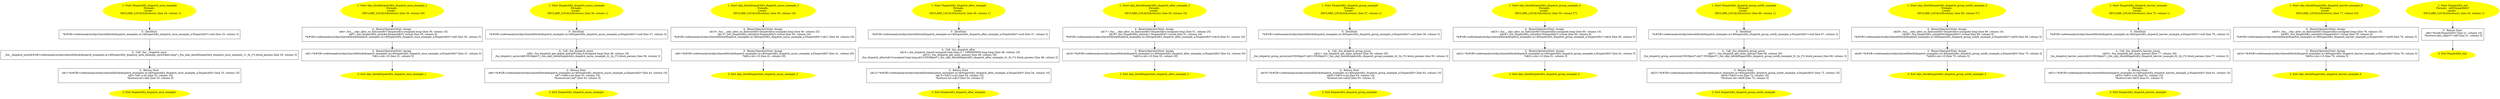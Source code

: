 /* @generated */
digraph iCFG {
"dispatch_once_example#DispatchEx#class.d3456446b1a2d5355c1767887cc8b62c_1" [label="1: Start DispatchEx_dispatch_once_example\nFormals: \nLocals:  \n   DECLARE_LOCALS(&return); [line 24, column 1]\n " color=yellow style=filled]
	

	 "dispatch_once_example#DispatchEx#class.d3456446b1a2d5355c1767887cc8b62c_1" -> "dispatch_once_example#DispatchEx#class.d3456446b1a2d5355c1767887cc8b62c_5" ;
"dispatch_once_example#DispatchEx#class.d3456446b1a2d5355c1767887cc8b62c_2" [label="2: Exit DispatchEx_dispatch_once_example \n  " color=yellow style=filled]
	

"dispatch_once_example#DispatchEx#class.d3456446b1a2d5355c1767887cc8b62c_3" [label="3:  Return Stmt \n   n$1=*&#GB<codetoanalyze/objc/shared/block/dispatch_examples.m>$DispatchEx_dispatch_once_example_a:DispatchEx* [line 33, column 10]\n  n$2=*n$1.x:int [line 33, column 10]\n  *&return:int=n$2 [line 33, column 3]\n " shape="box"]
	

	 "dispatch_once_example#DispatchEx#class.d3456446b1a2d5355c1767887cc8b62c_3" -> "dispatch_once_example#DispatchEx#class.d3456446b1a2d5355c1767887cc8b62c_2" ;
"dispatch_once_example#DispatchEx#class.d3456446b1a2d5355c1767887cc8b62c_4" [label="4:  Call _fun__dispatch_once \n   _fun__dispatch_once(&#GB<codetoanalyze/objc/shared/block/dispatch_examples.m>$DispatchEx_dispatch_once_example_onceToken:long*,(_fun_objc_blockDispatchEx_dispatch_once_example_1):_fn_(*)) block_params [line 29, column 3]\n " shape="box"]
	

	 "dispatch_once_example#DispatchEx#class.d3456446b1a2d5355c1767887cc8b62c_4" -> "dispatch_once_example#DispatchEx#class.d3456446b1a2d5355c1767887cc8b62c_3" ;
"dispatch_once_example#DispatchEx#class.d3456446b1a2d5355c1767887cc8b62c_5" [label="5:  DeclStmt \n   *&#GB<codetoanalyze/objc/shared/block/dispatch_examples.m>$DispatchEx_dispatch_once_example_a:DispatchEx*=null [line 25, column 3]\n " shape="box"]
	

	 "dispatch_once_example#DispatchEx#class.d3456446b1a2d5355c1767887cc8b62c_5" -> "dispatch_once_example#DispatchEx#class.d3456446b1a2d5355c1767887cc8b62c_4" ;
"objc_blockDispatchEx_dispatch_once_example_1.4b4341cb61d8b8d8f01e95edf36e4961_1" [label="1: Start objc_blockDispatchEx_dispatch_once_example_1\nFormals: \nLocals:  \n   DECLARE_LOCALS(&return); [line 29, column 29]\n " color=yellow style=filled]
	

	 "objc_blockDispatchEx_dispatch_once_example_1.4b4341cb61d8b8d8f01e95edf36e4961_1" -> "objc_blockDispatchEx_dispatch_once_example_1.4b4341cb61d8b8d8f01e95edf36e4961_4" ;
"objc_blockDispatchEx_dispatch_once_example_1.4b4341cb61d8b8d8f01e95edf36e4961_2" [label="2: Exit objc_blockDispatchEx_dispatch_once_example_1 \n  " color=yellow style=filled]
	

"objc_blockDispatchEx_dispatch_once_example_1.4b4341cb61d8b8d8f01e95edf36e4961_3" [label="3:  BinaryOperatorStmt: Assign \n   n$3=*&#GB<codetoanalyze/objc/shared/block/dispatch_examples.m>$DispatchEx_dispatch_once_example_a:DispatchEx* [line 31, column 5]\n  *n$3.x:int=10 [line 31, column 5]\n " shape="box"]
	

	 "objc_blockDispatchEx_dispatch_once_example_1.4b4341cb61d8b8d8f01e95edf36e4961_3" -> "objc_blockDispatchEx_dispatch_once_example_1.4b4341cb61d8b8d8f01e95edf36e4961_2" ;
"objc_blockDispatchEx_dispatch_once_example_1.4b4341cb61d8b8d8f01e95edf36e4961_4" [label="4:  BinaryOperatorStmt: Assign \n   n$4=_fun___objc_alloc_no_fail(sizeof(t=DispatchEx):unsigned long) [line 30, column 10]\n  n$5=_fun_DispatchEx_init(n$4:DispatchEx*) virtual [line 30, column 9]\n  *&#GB<codetoanalyze/objc/shared/block/dispatch_examples.m>$DispatchEx_dispatch_once_example_a:DispatchEx*=n$5 [line 30, column 5]\n " shape="box"]
	

	 "objc_blockDispatchEx_dispatch_once_example_1.4b4341cb61d8b8d8f01e95edf36e4961_4" -> "objc_blockDispatchEx_dispatch_once_example_1.4b4341cb61d8b8d8f01e95edf36e4961_3" ;
"dispatch_async_example#DispatchEx#class.5c5d7347be2a9654ad7e32514189fe54_1" [label="1: Start DispatchEx_dispatch_async_example\nFormals: \nLocals:  \n   DECLARE_LOCALS(&return); [line 36, column 1]\n " color=yellow style=filled]
	

	 "dispatch_async_example#DispatchEx#class.5c5d7347be2a9654ad7e32514189fe54_1" -> "dispatch_async_example#DispatchEx#class.5c5d7347be2a9654ad7e32514189fe54_5" ;
"dispatch_async_example#DispatchEx#class.5c5d7347be2a9654ad7e32514189fe54_2" [label="2: Exit DispatchEx_dispatch_async_example \n  " color=yellow style=filled]
	

"dispatch_async_example#DispatchEx#class.5c5d7347be2a9654ad7e32514189fe54_3" [label="3:  Return Stmt \n   n$6=*&#GB<codetoanalyze/objc/shared/block/dispatch_examples.m>$DispatchEx_dispatch_async_example_a:DispatchEx* [line 43, column 10]\n  n$7=*n$6.x:int [line 43, column 10]\n  *&return:int=n$7 [line 43, column 3]\n " shape="box"]
	

	 "dispatch_async_example#DispatchEx#class.5c5d7347be2a9654ad7e32514189fe54_3" -> "dispatch_async_example#DispatchEx#class.5c5d7347be2a9654ad7e32514189fe54_2" ;
"dispatch_async_example#DispatchEx#class.5c5d7347be2a9654ad7e32514189fe54_4" [label="4:  Call _fun_dispatch_async \n   n$8=_fun_dispatch_get_global_queue(0:long,0:unsigned long) [line 38, column 18]\n  _fun_dispatch_async(n$8:NSObject*,(_fun_objc_blockDispatchEx_dispatch_async_example_2):_fn_(*)) block_params [line 38, column 3]\n " shape="box"]
	

	 "dispatch_async_example#DispatchEx#class.5c5d7347be2a9654ad7e32514189fe54_4" -> "dispatch_async_example#DispatchEx#class.5c5d7347be2a9654ad7e32514189fe54_3" ;
"dispatch_async_example#DispatchEx#class.5c5d7347be2a9654ad7e32514189fe54_5" [label="5:  DeclStmt \n   *&#GB<codetoanalyze/objc/shared/block/dispatch_examples.m>$DispatchEx_dispatch_async_example_a:DispatchEx*=null [line 37, column 3]\n " shape="box"]
	

	 "dispatch_async_example#DispatchEx#class.5c5d7347be2a9654ad7e32514189fe54_5" -> "dispatch_async_example#DispatchEx#class.5c5d7347be2a9654ad7e32514189fe54_4" ;
"objc_blockDispatchEx_dispatch_async_example_2.6510e5756fbcdafec0a18e8d5493346b_1" [label="1: Start objc_blockDispatchEx_dispatch_async_example_2\nFormals: \nLocals:  \n   DECLARE_LOCALS(&return); [line 39, column 18]\n " color=yellow style=filled]
	

	 "objc_blockDispatchEx_dispatch_async_example_2.6510e5756fbcdafec0a18e8d5493346b_1" -> "objc_blockDispatchEx_dispatch_async_example_2.6510e5756fbcdafec0a18e8d5493346b_4" ;
"objc_blockDispatchEx_dispatch_async_example_2.6510e5756fbcdafec0a18e8d5493346b_2" [label="2: Exit objc_blockDispatchEx_dispatch_async_example_2 \n  " color=yellow style=filled]
	

"objc_blockDispatchEx_dispatch_async_example_2.6510e5756fbcdafec0a18e8d5493346b_3" [label="3:  BinaryOperatorStmt: Assign \n   n$9=*&#GB<codetoanalyze/objc/shared/block/dispatch_examples.m>$DispatchEx_dispatch_async_example_a:DispatchEx* [line 41, column 20]\n  *n$9.x:int=10 [line 41, column 20]\n " shape="box"]
	

	 "objc_blockDispatchEx_dispatch_async_example_2.6510e5756fbcdafec0a18e8d5493346b_3" -> "objc_blockDispatchEx_dispatch_async_example_2.6510e5756fbcdafec0a18e8d5493346b_2" ;
"objc_blockDispatchEx_dispatch_async_example_2.6510e5756fbcdafec0a18e8d5493346b_4" [label="4:  BinaryOperatorStmt: Assign \n   n$10=_fun___objc_alloc_no_fail(sizeof(t=DispatchEx):unsigned long) [line 40, column 25]\n  n$11=_fun_DispatchEx_init(n$10:DispatchEx*) virtual [line 40, column 24]\n  *&#GB<codetoanalyze/objc/shared/block/dispatch_examples.m>$DispatchEx_dispatch_async_example_a:DispatchEx*=n$11 [line 40, column 20]\n " shape="box"]
	

	 "objc_blockDispatchEx_dispatch_async_example_2.6510e5756fbcdafec0a18e8d5493346b_4" -> "objc_blockDispatchEx_dispatch_async_example_2.6510e5756fbcdafec0a18e8d5493346b_3" ;
"dispatch_after_example#DispatchEx#class.1d25856bd99eb1ef683c8f65ff46d05d_1" [label="1: Start DispatchEx_dispatch_after_example\nFormals: \nLocals:  \n   DECLARE_LOCALS(&return); [line 46, column 1]\n " color=yellow style=filled]
	

	 "dispatch_after_example#DispatchEx#class.1d25856bd99eb1ef683c8f65ff46d05d_1" -> "dispatch_after_example#DispatchEx#class.1d25856bd99eb1ef683c8f65ff46d05d_5" ;
"dispatch_after_example#DispatchEx#class.1d25856bd99eb1ef683c8f65ff46d05d_2" [label="2: Exit DispatchEx_dispatch_after_example \n  " color=yellow style=filled]
	

"dispatch_after_example#DispatchEx#class.1d25856bd99eb1ef683c8f65ff46d05d_3" [label="3:  Return Stmt \n   n$12=*&#GB<codetoanalyze/objc/shared/block/dispatch_examples.m>$DispatchEx_dispatch_after_example_a:DispatchEx* [line 54, column 10]\n  n$13=*n$12.x:int [line 54, column 10]\n  *&return:int=n$13 [line 54, column 3]\n " shape="box"]
	

	 "dispatch_after_example#DispatchEx#class.1d25856bd99eb1ef683c8f65ff46d05d_3" -> "dispatch_after_example#DispatchEx#class.1d25856bd99eb1ef683c8f65ff46d05d_2" ;
"dispatch_after_example#DispatchEx#class.1d25856bd99eb1ef683c8f65ff46d05d_4" [label="4:  Call _fun_dispatch_after \n   n$14=_fun_dispatch_time(0:unsigned long long,(2 * 1000000000):long long) [line 48, column 18]\n  n$15=_fun_dispatch_get_main_queue() [line 49, column 18]\n  _fun_dispatch_after(n$14:unsigned long long,n$15:NSObject*,(_fun_objc_blockDispatchEx_dispatch_after_example_3):_fn_(*)) block_params [line 48, column 3]\n " shape="box"]
	

	 "dispatch_after_example#DispatchEx#class.1d25856bd99eb1ef683c8f65ff46d05d_4" -> "dispatch_after_example#DispatchEx#class.1d25856bd99eb1ef683c8f65ff46d05d_3" ;
"dispatch_after_example#DispatchEx#class.1d25856bd99eb1ef683c8f65ff46d05d_5" [label="5:  DeclStmt \n   *&#GB<codetoanalyze/objc/shared/block/dispatch_examples.m>$DispatchEx_dispatch_after_example_a:DispatchEx*=null [line 47, column 3]\n " shape="box"]
	

	 "dispatch_after_example#DispatchEx#class.1d25856bd99eb1ef683c8f65ff46d05d_5" -> "dispatch_after_example#DispatchEx#class.1d25856bd99eb1ef683c8f65ff46d05d_4" ;
"objc_blockDispatchEx_dispatch_after_example_3.380a17f45400d49d71ce1ba1c29a6ba4_1" [label="1: Start objc_blockDispatchEx_dispatch_after_example_3\nFormals: \nLocals:  \n   DECLARE_LOCALS(&return); [line 50, column 18]\n " color=yellow style=filled]
	

	 "objc_blockDispatchEx_dispatch_after_example_3.380a17f45400d49d71ce1ba1c29a6ba4_1" -> "objc_blockDispatchEx_dispatch_after_example_3.380a17f45400d49d71ce1ba1c29a6ba4_4" ;
"objc_blockDispatchEx_dispatch_after_example_3.380a17f45400d49d71ce1ba1c29a6ba4_2" [label="2: Exit objc_blockDispatchEx_dispatch_after_example_3 \n  " color=yellow style=filled]
	

"objc_blockDispatchEx_dispatch_after_example_3.380a17f45400d49d71ce1ba1c29a6ba4_3" [label="3:  BinaryOperatorStmt: Assign \n   n$16=*&#GB<codetoanalyze/objc/shared/block/dispatch_examples.m>$DispatchEx_dispatch_after_example_a:DispatchEx* [line 52, column 20]\n  *n$16.x:int=10 [line 52, column 20]\n " shape="box"]
	

	 "objc_blockDispatchEx_dispatch_after_example_3.380a17f45400d49d71ce1ba1c29a6ba4_3" -> "objc_blockDispatchEx_dispatch_after_example_3.380a17f45400d49d71ce1ba1c29a6ba4_2" ;
"objc_blockDispatchEx_dispatch_after_example_3.380a17f45400d49d71ce1ba1c29a6ba4_4" [label="4:  BinaryOperatorStmt: Assign \n   n$17=_fun___objc_alloc_no_fail(sizeof(t=DispatchEx):unsigned long) [line 51, column 25]\n  n$18=_fun_DispatchEx_init(n$17:DispatchEx*) virtual [line 51, column 24]\n  *&#GB<codetoanalyze/objc/shared/block/dispatch_examples.m>$DispatchEx_dispatch_after_example_a:DispatchEx*=n$18 [line 51, column 20]\n " shape="box"]
	

	 "objc_blockDispatchEx_dispatch_after_example_3.380a17f45400d49d71ce1ba1c29a6ba4_4" -> "objc_blockDispatchEx_dispatch_after_example_3.380a17f45400d49d71ce1ba1c29a6ba4_3" ;
"dispatch_group_example#DispatchEx#class.f420a75c58eda6d3f0e5e05fadabfc18_1" [label="1: Start DispatchEx_dispatch_group_example\nFormals: \nLocals:  \n   DECLARE_LOCALS(&return); [line 57, column 1]\n " color=yellow style=filled]
	

	 "dispatch_group_example#DispatchEx#class.f420a75c58eda6d3f0e5e05fadabfc18_1" -> "dispatch_group_example#DispatchEx#class.f420a75c58eda6d3f0e5e05fadabfc18_5" ;
"dispatch_group_example#DispatchEx#class.f420a75c58eda6d3f0e5e05fadabfc18_2" [label="2: Exit DispatchEx_dispatch_group_example \n  " color=yellow style=filled]
	

"dispatch_group_example#DispatchEx#class.f420a75c58eda6d3f0e5e05fadabfc18_3" [label="3:  Return Stmt \n   n$19=*&#GB<codetoanalyze/objc/shared/block/dispatch_examples.m>$DispatchEx_dispatch_group_example_a:DispatchEx* [line 63, column 10]\n  n$20=*n$19.x:int [line 63, column 10]\n  *&return:int=n$20 [line 63, column 3]\n " shape="box"]
	

	 "dispatch_group_example#DispatchEx#class.f420a75c58eda6d3f0e5e05fadabfc18_3" -> "dispatch_group_example#DispatchEx#class.f420a75c58eda6d3f0e5e05fadabfc18_2" ;
"dispatch_group_example#DispatchEx#class.f420a75c58eda6d3f0e5e05fadabfc18_4" [label="4:  Call _fun_dispatch_group_async \n   n$21=_fun_dispatch_get_main_queue() [line 59, column 30]\n  _fun_dispatch_group_async(null:NSObject*,n$21:NSObject*,(_fun_objc_blockDispatchEx_dispatch_group_example_4):_fn_(*)) block_params [line 59, column 3]\n " shape="box"]
	

	 "dispatch_group_example#DispatchEx#class.f420a75c58eda6d3f0e5e05fadabfc18_4" -> "dispatch_group_example#DispatchEx#class.f420a75c58eda6d3f0e5e05fadabfc18_3" ;
"dispatch_group_example#DispatchEx#class.f420a75c58eda6d3f0e5e05fadabfc18_5" [label="5:  DeclStmt \n   *&#GB<codetoanalyze/objc/shared/block/dispatch_examples.m>$DispatchEx_dispatch_group_example_a:DispatchEx*=null [line 58, column 3]\n " shape="box"]
	

	 "dispatch_group_example#DispatchEx#class.f420a75c58eda6d3f0e5e05fadabfc18_5" -> "dispatch_group_example#DispatchEx#class.f420a75c58eda6d3f0e5e05fadabfc18_4" ;
"objc_blockDispatchEx_dispatch_group_example_4.65d6b4827e06dfbede68939492105a46_1" [label="1: Start objc_blockDispatchEx_dispatch_group_example_4\nFormals: \nLocals:  \n   DECLARE_LOCALS(&return); [line 59, column 57]\n " color=yellow style=filled]
	

	 "objc_blockDispatchEx_dispatch_group_example_4.65d6b4827e06dfbede68939492105a46_1" -> "objc_blockDispatchEx_dispatch_group_example_4.65d6b4827e06dfbede68939492105a46_4" ;
"objc_blockDispatchEx_dispatch_group_example_4.65d6b4827e06dfbede68939492105a46_2" [label="2: Exit objc_blockDispatchEx_dispatch_group_example_4 \n  " color=yellow style=filled]
	

"objc_blockDispatchEx_dispatch_group_example_4.65d6b4827e06dfbede68939492105a46_3" [label="3:  BinaryOperatorStmt: Assign \n   n$22=*&#GB<codetoanalyze/objc/shared/block/dispatch_examples.m>$DispatchEx_dispatch_group_example_a:DispatchEx* [line 61, column 5]\n  *n$22.x:int=10 [line 61, column 5]\n " shape="box"]
	

	 "objc_blockDispatchEx_dispatch_group_example_4.65d6b4827e06dfbede68939492105a46_3" -> "objc_blockDispatchEx_dispatch_group_example_4.65d6b4827e06dfbede68939492105a46_2" ;
"objc_blockDispatchEx_dispatch_group_example_4.65d6b4827e06dfbede68939492105a46_4" [label="4:  BinaryOperatorStmt: Assign \n   n$23=_fun___objc_alloc_no_fail(sizeof(t=DispatchEx):unsigned long) [line 60, column 10]\n  n$24=_fun_DispatchEx_init(n$23:DispatchEx*) virtual [line 60, column 9]\n  *&#GB<codetoanalyze/objc/shared/block/dispatch_examples.m>$DispatchEx_dispatch_group_example_a:DispatchEx*=n$24 [line 60, column 5]\n " shape="box"]
	

	 "objc_blockDispatchEx_dispatch_group_example_4.65d6b4827e06dfbede68939492105a46_4" -> "objc_blockDispatchEx_dispatch_group_example_4.65d6b4827e06dfbede68939492105a46_3" ;
"dispatch_group_notify_example#DispatchEx#class.f5cf54b07621c319cf7ead3b217760ed_1" [label="1: Start DispatchEx_dispatch_group_notify_example\nFormals: \nLocals:  \n   DECLARE_LOCALS(&return); [line 66, column 1]\n " color=yellow style=filled]
	

	 "dispatch_group_notify_example#DispatchEx#class.f5cf54b07621c319cf7ead3b217760ed_1" -> "dispatch_group_notify_example#DispatchEx#class.f5cf54b07621c319cf7ead3b217760ed_5" ;
"dispatch_group_notify_example#DispatchEx#class.f5cf54b07621c319cf7ead3b217760ed_2" [label="2: Exit DispatchEx_dispatch_group_notify_example \n  " color=yellow style=filled]
	

"dispatch_group_notify_example#DispatchEx#class.f5cf54b07621c319cf7ead3b217760ed_3" [label="3:  Return Stmt \n   n$25=*&#GB<codetoanalyze/objc/shared/block/dispatch_examples.m>$DispatchEx_dispatch_group_notify_example_a:DispatchEx* [line 72, column 10]\n  n$26=*n$25.x:int [line 72, column 10]\n  *&return:int=n$26 [line 72, column 3]\n " shape="box"]
	

	 "dispatch_group_notify_example#DispatchEx#class.f5cf54b07621c319cf7ead3b217760ed_3" -> "dispatch_group_notify_example#DispatchEx#class.f5cf54b07621c319cf7ead3b217760ed_2" ;
"dispatch_group_notify_example#DispatchEx#class.f5cf54b07621c319cf7ead3b217760ed_4" [label="4:  Call _fun_dispatch_group_async \n   n$27=_fun_dispatch_get_main_queue() [line 68, column 30]\n  _fun_dispatch_group_async(null:NSObject*,n$27:NSObject*,(_fun_objc_blockDispatchEx_dispatch_group_notify_example_5):_fn_(*)) block_params [line 68, column 3]\n " shape="box"]
	

	 "dispatch_group_notify_example#DispatchEx#class.f5cf54b07621c319cf7ead3b217760ed_4" -> "dispatch_group_notify_example#DispatchEx#class.f5cf54b07621c319cf7ead3b217760ed_3" ;
"dispatch_group_notify_example#DispatchEx#class.f5cf54b07621c319cf7ead3b217760ed_5" [label="5:  DeclStmt \n   *&#GB<codetoanalyze/objc/shared/block/dispatch_examples.m>$DispatchEx_dispatch_group_notify_example_a:DispatchEx*=null [line 67, column 3]\n " shape="box"]
	

	 "dispatch_group_notify_example#DispatchEx#class.f5cf54b07621c319cf7ead3b217760ed_5" -> "dispatch_group_notify_example#DispatchEx#class.f5cf54b07621c319cf7ead3b217760ed_4" ;
"objc_blockDispatchEx_dispatch_group_notify_example_5.ded89d749d973a9d57680f9d68afb8a0_1" [label="1: Start objc_blockDispatchEx_dispatch_group_notify_example_5\nFormals: \nLocals:  \n   DECLARE_LOCALS(&return); [line 68, column 57]\n " color=yellow style=filled]
	

	 "objc_blockDispatchEx_dispatch_group_notify_example_5.ded89d749d973a9d57680f9d68afb8a0_1" -> "objc_blockDispatchEx_dispatch_group_notify_example_5.ded89d749d973a9d57680f9d68afb8a0_4" ;
"objc_blockDispatchEx_dispatch_group_notify_example_5.ded89d749d973a9d57680f9d68afb8a0_2" [label="2: Exit objc_blockDispatchEx_dispatch_group_notify_example_5 \n  " color=yellow style=filled]
	

"objc_blockDispatchEx_dispatch_group_notify_example_5.ded89d749d973a9d57680f9d68afb8a0_3" [label="3:  BinaryOperatorStmt: Assign \n   n$28=*&#GB<codetoanalyze/objc/shared/block/dispatch_examples.m>$DispatchEx_dispatch_group_notify_example_a:DispatchEx* [line 70, column 5]\n  *n$28.x:int=10 [line 70, column 5]\n " shape="box"]
	

	 "objc_blockDispatchEx_dispatch_group_notify_example_5.ded89d749d973a9d57680f9d68afb8a0_3" -> "objc_blockDispatchEx_dispatch_group_notify_example_5.ded89d749d973a9d57680f9d68afb8a0_2" ;
"objc_blockDispatchEx_dispatch_group_notify_example_5.ded89d749d973a9d57680f9d68afb8a0_4" [label="4:  BinaryOperatorStmt: Assign \n   n$29=_fun___objc_alloc_no_fail(sizeof(t=DispatchEx):unsigned long) [line 69, column 10]\n  n$30=_fun_DispatchEx_init(n$29:DispatchEx*) virtual [line 69, column 9]\n  *&#GB<codetoanalyze/objc/shared/block/dispatch_examples.m>$DispatchEx_dispatch_group_notify_example_a:DispatchEx*=n$30 [line 69, column 5]\n " shape="box"]
	

	 "objc_blockDispatchEx_dispatch_group_notify_example_5.ded89d749d973a9d57680f9d68afb8a0_4" -> "objc_blockDispatchEx_dispatch_group_notify_example_5.ded89d749d973a9d57680f9d68afb8a0_3" ;
"dispatch_barrier_example#DispatchEx#class.a541a40f2f04e29019c58e563f7544d8_1" [label="1: Start DispatchEx_dispatch_barrier_example\nFormals: \nLocals:  \n   DECLARE_LOCALS(&return); [line 75, column 1]\n " color=yellow style=filled]
	

	 "dispatch_barrier_example#DispatchEx#class.a541a40f2f04e29019c58e563f7544d8_1" -> "dispatch_barrier_example#DispatchEx#class.a541a40f2f04e29019c58e563f7544d8_5" ;
"dispatch_barrier_example#DispatchEx#class.a541a40f2f04e29019c58e563f7544d8_2" [label="2: Exit DispatchEx_dispatch_barrier_example \n  " color=yellow style=filled]
	

"dispatch_barrier_example#DispatchEx#class.a541a40f2f04e29019c58e563f7544d8_3" [label="3:  Return Stmt \n   n$31=*&#GB<codetoanalyze/objc/shared/block/dispatch_examples.m>$DispatchEx_dispatch_barrier_example_a:DispatchEx* [line 81, column 10]\n  n$32=*n$31.x:int [line 81, column 10]\n  *&return:int=n$32 [line 81, column 3]\n " shape="box"]
	

	 "dispatch_barrier_example#DispatchEx#class.a541a40f2f04e29019c58e563f7544d8_3" -> "dispatch_barrier_example#DispatchEx#class.a541a40f2f04e29019c58e563f7544d8_2" ;
"dispatch_barrier_example#DispatchEx#class.a541a40f2f04e29019c58e563f7544d8_4" [label="4:  Call _fun_dispatch_barrier_async \n   n$33=_fun_dispatch_get_main_queue() [line 77, column 26]\n  _fun_dispatch_barrier_async(n$33:NSObject*,(_fun_objc_blockDispatchEx_dispatch_barrier_example_6):_fn_(*)) block_params [line 77, column 3]\n " shape="box"]
	

	 "dispatch_barrier_example#DispatchEx#class.a541a40f2f04e29019c58e563f7544d8_4" -> "dispatch_barrier_example#DispatchEx#class.a541a40f2f04e29019c58e563f7544d8_3" ;
"dispatch_barrier_example#DispatchEx#class.a541a40f2f04e29019c58e563f7544d8_5" [label="5:  DeclStmt \n   *&#GB<codetoanalyze/objc/shared/block/dispatch_examples.m>$DispatchEx_dispatch_barrier_example_a:DispatchEx*=null [line 76, column 3]\n " shape="box"]
	

	 "dispatch_barrier_example#DispatchEx#class.a541a40f2f04e29019c58e563f7544d8_5" -> "dispatch_barrier_example#DispatchEx#class.a541a40f2f04e29019c58e563f7544d8_4" ;
"objc_blockDispatchEx_dispatch_barrier_example_6.644987ff1e6d0e0008d4ccdb7e8538ee_1" [label="1: Start objc_blockDispatchEx_dispatch_barrier_example_6\nFormals: \nLocals:  \n   DECLARE_LOCALS(&return); [line 77, column 53]\n " color=yellow style=filled]
	

	 "objc_blockDispatchEx_dispatch_barrier_example_6.644987ff1e6d0e0008d4ccdb7e8538ee_1" -> "objc_blockDispatchEx_dispatch_barrier_example_6.644987ff1e6d0e0008d4ccdb7e8538ee_4" ;
"objc_blockDispatchEx_dispatch_barrier_example_6.644987ff1e6d0e0008d4ccdb7e8538ee_2" [label="2: Exit objc_blockDispatchEx_dispatch_barrier_example_6 \n  " color=yellow style=filled]
	

"objc_blockDispatchEx_dispatch_barrier_example_6.644987ff1e6d0e0008d4ccdb7e8538ee_3" [label="3:  BinaryOperatorStmt: Assign \n   n$34=*&#GB<codetoanalyze/objc/shared/block/dispatch_examples.m>$DispatchEx_dispatch_barrier_example_a:DispatchEx* [line 79, column 5]\n  *n$34.x:int=10 [line 79, column 5]\n " shape="box"]
	

	 "objc_blockDispatchEx_dispatch_barrier_example_6.644987ff1e6d0e0008d4ccdb7e8538ee_3" -> "objc_blockDispatchEx_dispatch_barrier_example_6.644987ff1e6d0e0008d4ccdb7e8538ee_2" ;
"objc_blockDispatchEx_dispatch_barrier_example_6.644987ff1e6d0e0008d4ccdb7e8538ee_4" [label="4:  BinaryOperatorStmt: Assign \n   n$35=_fun___objc_alloc_no_fail(sizeof(t=DispatchEx):unsigned long) [line 78, column 10]\n  n$36=_fun_DispatchEx_init(n$35:DispatchEx*) virtual [line 78, column 9]\n  *&#GB<codetoanalyze/objc/shared/block/dispatch_examples.m>$DispatchEx_dispatch_barrier_example_a:DispatchEx*=n$36 [line 78, column 5]\n " shape="box"]
	

	 "objc_blockDispatchEx_dispatch_barrier_example_6.644987ff1e6d0e0008d4ccdb7e8538ee_4" -> "objc_blockDispatchEx_dispatch_barrier_example_6.644987ff1e6d0e0008d4ccdb7e8538ee_3" ;
"init#DispatchEx#instance.04117ac30ba5664de2d577c4aa97d118_1" [label="1: Start DispatchEx_init\nFormals:  self:DispatchEx*\nLocals:  \n   DECLARE_LOCALS(&return); [line 20, column 1]\n " color=yellow style=filled]
	

	 "init#DispatchEx#instance.04117ac30ba5664de2d577c4aa97d118_1" -> "init#DispatchEx#instance.04117ac30ba5664de2d577c4aa97d118_3" ;
"init#DispatchEx#instance.04117ac30ba5664de2d577c4aa97d118_2" [label="2: Exit DispatchEx_init \n  " color=yellow style=filled]
	

"init#DispatchEx#instance.04117ac30ba5664de2d577c4aa97d118_3" [label="3:  Return Stmt \n   n$0=*&self:DispatchEx* [line 21, column 10]\n  *&return:objc_object*=n$0 [line 21, column 3]\n " shape="box"]
	

	 "init#DispatchEx#instance.04117ac30ba5664de2d577c4aa97d118_3" -> "init#DispatchEx#instance.04117ac30ba5664de2d577c4aa97d118_2" ;
}
